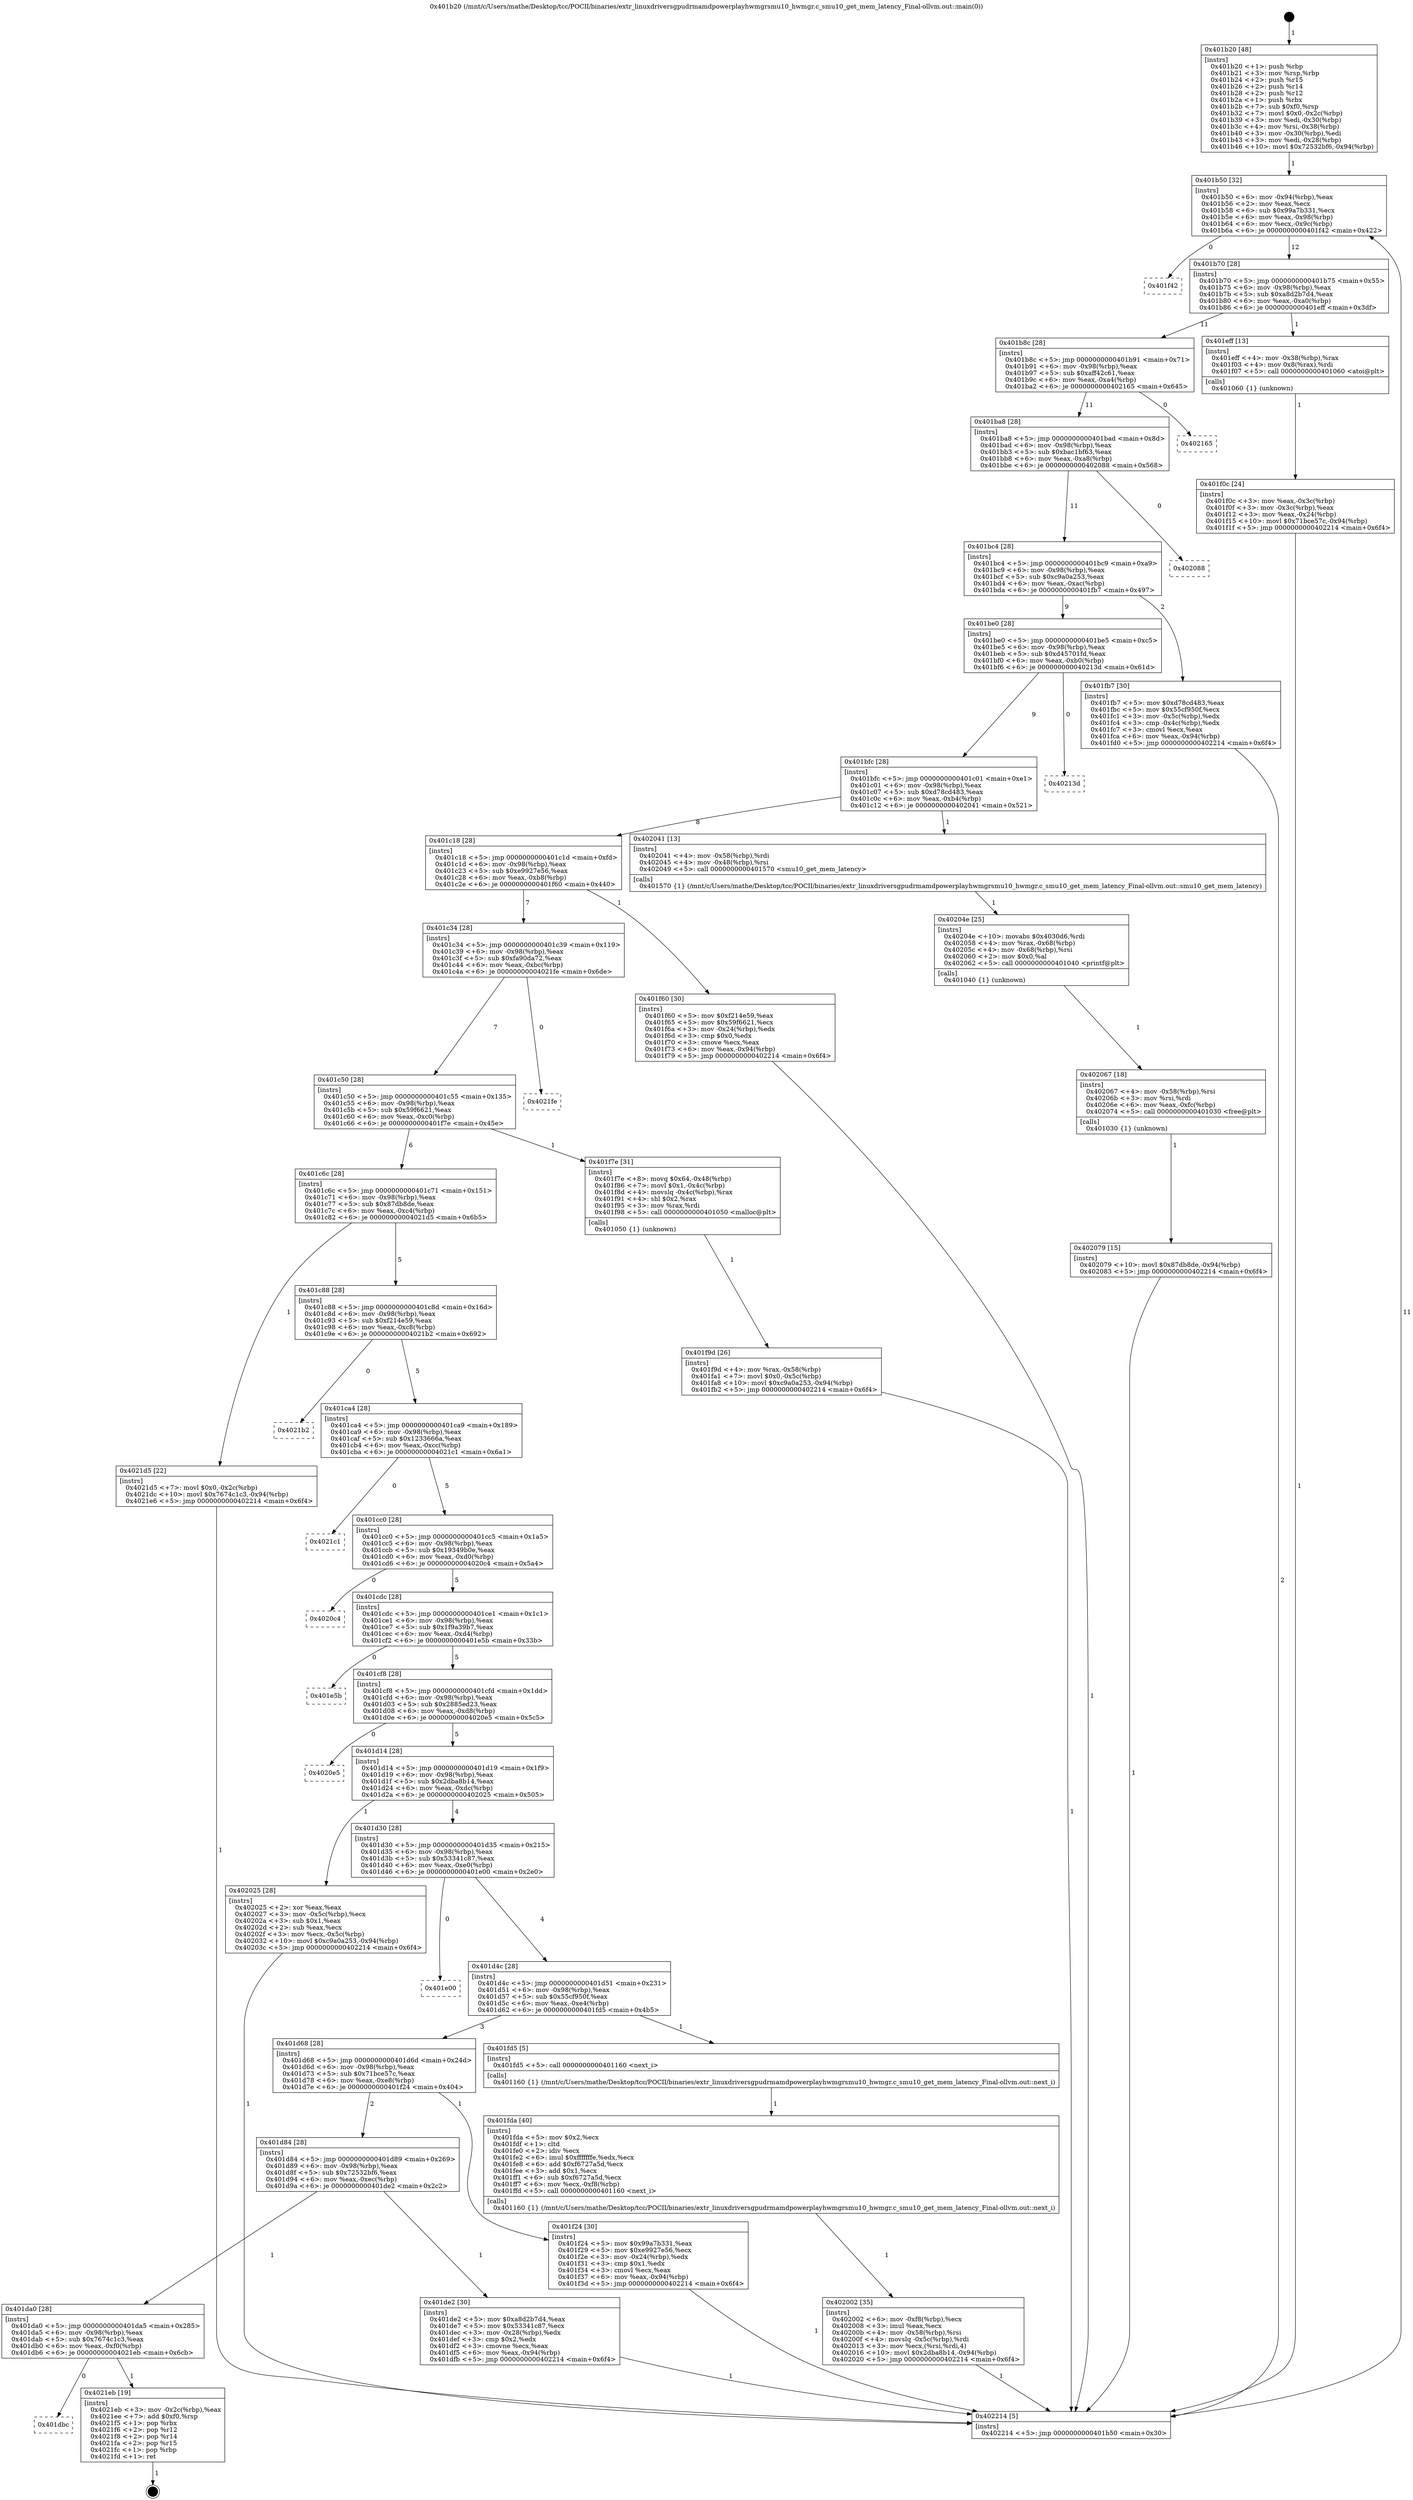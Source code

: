 digraph "0x401b20" {
  label = "0x401b20 (/mnt/c/Users/mathe/Desktop/tcc/POCII/binaries/extr_linuxdriversgpudrmamdpowerplayhwmgrsmu10_hwmgr.c_smu10_get_mem_latency_Final-ollvm.out::main(0))"
  labelloc = "t"
  node[shape=record]

  Entry [label="",width=0.3,height=0.3,shape=circle,fillcolor=black,style=filled]
  "0x401b50" [label="{
     0x401b50 [32]\l
     | [instrs]\l
     &nbsp;&nbsp;0x401b50 \<+6\>: mov -0x94(%rbp),%eax\l
     &nbsp;&nbsp;0x401b56 \<+2\>: mov %eax,%ecx\l
     &nbsp;&nbsp;0x401b58 \<+6\>: sub $0x99a7b331,%ecx\l
     &nbsp;&nbsp;0x401b5e \<+6\>: mov %eax,-0x98(%rbp)\l
     &nbsp;&nbsp;0x401b64 \<+6\>: mov %ecx,-0x9c(%rbp)\l
     &nbsp;&nbsp;0x401b6a \<+6\>: je 0000000000401f42 \<main+0x422\>\l
  }"]
  "0x401f42" [label="{
     0x401f42\l
  }", style=dashed]
  "0x401b70" [label="{
     0x401b70 [28]\l
     | [instrs]\l
     &nbsp;&nbsp;0x401b70 \<+5\>: jmp 0000000000401b75 \<main+0x55\>\l
     &nbsp;&nbsp;0x401b75 \<+6\>: mov -0x98(%rbp),%eax\l
     &nbsp;&nbsp;0x401b7b \<+5\>: sub $0xa8d2b7d4,%eax\l
     &nbsp;&nbsp;0x401b80 \<+6\>: mov %eax,-0xa0(%rbp)\l
     &nbsp;&nbsp;0x401b86 \<+6\>: je 0000000000401eff \<main+0x3df\>\l
  }"]
  Exit [label="",width=0.3,height=0.3,shape=circle,fillcolor=black,style=filled,peripheries=2]
  "0x401eff" [label="{
     0x401eff [13]\l
     | [instrs]\l
     &nbsp;&nbsp;0x401eff \<+4\>: mov -0x38(%rbp),%rax\l
     &nbsp;&nbsp;0x401f03 \<+4\>: mov 0x8(%rax),%rdi\l
     &nbsp;&nbsp;0x401f07 \<+5\>: call 0000000000401060 \<atoi@plt\>\l
     | [calls]\l
     &nbsp;&nbsp;0x401060 \{1\} (unknown)\l
  }"]
  "0x401b8c" [label="{
     0x401b8c [28]\l
     | [instrs]\l
     &nbsp;&nbsp;0x401b8c \<+5\>: jmp 0000000000401b91 \<main+0x71\>\l
     &nbsp;&nbsp;0x401b91 \<+6\>: mov -0x98(%rbp),%eax\l
     &nbsp;&nbsp;0x401b97 \<+5\>: sub $0xaff42c61,%eax\l
     &nbsp;&nbsp;0x401b9c \<+6\>: mov %eax,-0xa4(%rbp)\l
     &nbsp;&nbsp;0x401ba2 \<+6\>: je 0000000000402165 \<main+0x645\>\l
  }"]
  "0x401dbc" [label="{
     0x401dbc\l
  }", style=dashed]
  "0x402165" [label="{
     0x402165\l
  }", style=dashed]
  "0x401ba8" [label="{
     0x401ba8 [28]\l
     | [instrs]\l
     &nbsp;&nbsp;0x401ba8 \<+5\>: jmp 0000000000401bad \<main+0x8d\>\l
     &nbsp;&nbsp;0x401bad \<+6\>: mov -0x98(%rbp),%eax\l
     &nbsp;&nbsp;0x401bb3 \<+5\>: sub $0xbac1bf63,%eax\l
     &nbsp;&nbsp;0x401bb8 \<+6\>: mov %eax,-0xa8(%rbp)\l
     &nbsp;&nbsp;0x401bbe \<+6\>: je 0000000000402088 \<main+0x568\>\l
  }"]
  "0x4021eb" [label="{
     0x4021eb [19]\l
     | [instrs]\l
     &nbsp;&nbsp;0x4021eb \<+3\>: mov -0x2c(%rbp),%eax\l
     &nbsp;&nbsp;0x4021ee \<+7\>: add $0xf0,%rsp\l
     &nbsp;&nbsp;0x4021f5 \<+1\>: pop %rbx\l
     &nbsp;&nbsp;0x4021f6 \<+2\>: pop %r12\l
     &nbsp;&nbsp;0x4021f8 \<+2\>: pop %r14\l
     &nbsp;&nbsp;0x4021fa \<+2\>: pop %r15\l
     &nbsp;&nbsp;0x4021fc \<+1\>: pop %rbp\l
     &nbsp;&nbsp;0x4021fd \<+1\>: ret\l
  }"]
  "0x402088" [label="{
     0x402088\l
  }", style=dashed]
  "0x401bc4" [label="{
     0x401bc4 [28]\l
     | [instrs]\l
     &nbsp;&nbsp;0x401bc4 \<+5\>: jmp 0000000000401bc9 \<main+0xa9\>\l
     &nbsp;&nbsp;0x401bc9 \<+6\>: mov -0x98(%rbp),%eax\l
     &nbsp;&nbsp;0x401bcf \<+5\>: sub $0xc9a0a253,%eax\l
     &nbsp;&nbsp;0x401bd4 \<+6\>: mov %eax,-0xac(%rbp)\l
     &nbsp;&nbsp;0x401bda \<+6\>: je 0000000000401fb7 \<main+0x497\>\l
  }"]
  "0x402079" [label="{
     0x402079 [15]\l
     | [instrs]\l
     &nbsp;&nbsp;0x402079 \<+10\>: movl $0x87db8de,-0x94(%rbp)\l
     &nbsp;&nbsp;0x402083 \<+5\>: jmp 0000000000402214 \<main+0x6f4\>\l
  }"]
  "0x401fb7" [label="{
     0x401fb7 [30]\l
     | [instrs]\l
     &nbsp;&nbsp;0x401fb7 \<+5\>: mov $0xd78cd483,%eax\l
     &nbsp;&nbsp;0x401fbc \<+5\>: mov $0x55cf950f,%ecx\l
     &nbsp;&nbsp;0x401fc1 \<+3\>: mov -0x5c(%rbp),%edx\l
     &nbsp;&nbsp;0x401fc4 \<+3\>: cmp -0x4c(%rbp),%edx\l
     &nbsp;&nbsp;0x401fc7 \<+3\>: cmovl %ecx,%eax\l
     &nbsp;&nbsp;0x401fca \<+6\>: mov %eax,-0x94(%rbp)\l
     &nbsp;&nbsp;0x401fd0 \<+5\>: jmp 0000000000402214 \<main+0x6f4\>\l
  }"]
  "0x401be0" [label="{
     0x401be0 [28]\l
     | [instrs]\l
     &nbsp;&nbsp;0x401be0 \<+5\>: jmp 0000000000401be5 \<main+0xc5\>\l
     &nbsp;&nbsp;0x401be5 \<+6\>: mov -0x98(%rbp),%eax\l
     &nbsp;&nbsp;0x401beb \<+5\>: sub $0xd45701fd,%eax\l
     &nbsp;&nbsp;0x401bf0 \<+6\>: mov %eax,-0xb0(%rbp)\l
     &nbsp;&nbsp;0x401bf6 \<+6\>: je 000000000040213d \<main+0x61d\>\l
  }"]
  "0x402067" [label="{
     0x402067 [18]\l
     | [instrs]\l
     &nbsp;&nbsp;0x402067 \<+4\>: mov -0x58(%rbp),%rsi\l
     &nbsp;&nbsp;0x40206b \<+3\>: mov %rsi,%rdi\l
     &nbsp;&nbsp;0x40206e \<+6\>: mov %eax,-0xfc(%rbp)\l
     &nbsp;&nbsp;0x402074 \<+5\>: call 0000000000401030 \<free@plt\>\l
     | [calls]\l
     &nbsp;&nbsp;0x401030 \{1\} (unknown)\l
  }"]
  "0x40213d" [label="{
     0x40213d\l
  }", style=dashed]
  "0x401bfc" [label="{
     0x401bfc [28]\l
     | [instrs]\l
     &nbsp;&nbsp;0x401bfc \<+5\>: jmp 0000000000401c01 \<main+0xe1\>\l
     &nbsp;&nbsp;0x401c01 \<+6\>: mov -0x98(%rbp),%eax\l
     &nbsp;&nbsp;0x401c07 \<+5\>: sub $0xd78cd483,%eax\l
     &nbsp;&nbsp;0x401c0c \<+6\>: mov %eax,-0xb4(%rbp)\l
     &nbsp;&nbsp;0x401c12 \<+6\>: je 0000000000402041 \<main+0x521\>\l
  }"]
  "0x40204e" [label="{
     0x40204e [25]\l
     | [instrs]\l
     &nbsp;&nbsp;0x40204e \<+10\>: movabs $0x4030d6,%rdi\l
     &nbsp;&nbsp;0x402058 \<+4\>: mov %rax,-0x68(%rbp)\l
     &nbsp;&nbsp;0x40205c \<+4\>: mov -0x68(%rbp),%rsi\l
     &nbsp;&nbsp;0x402060 \<+2\>: mov $0x0,%al\l
     &nbsp;&nbsp;0x402062 \<+5\>: call 0000000000401040 \<printf@plt\>\l
     | [calls]\l
     &nbsp;&nbsp;0x401040 \{1\} (unknown)\l
  }"]
  "0x402041" [label="{
     0x402041 [13]\l
     | [instrs]\l
     &nbsp;&nbsp;0x402041 \<+4\>: mov -0x58(%rbp),%rdi\l
     &nbsp;&nbsp;0x402045 \<+4\>: mov -0x48(%rbp),%rsi\l
     &nbsp;&nbsp;0x402049 \<+5\>: call 0000000000401570 \<smu10_get_mem_latency\>\l
     | [calls]\l
     &nbsp;&nbsp;0x401570 \{1\} (/mnt/c/Users/mathe/Desktop/tcc/POCII/binaries/extr_linuxdriversgpudrmamdpowerplayhwmgrsmu10_hwmgr.c_smu10_get_mem_latency_Final-ollvm.out::smu10_get_mem_latency)\l
  }"]
  "0x401c18" [label="{
     0x401c18 [28]\l
     | [instrs]\l
     &nbsp;&nbsp;0x401c18 \<+5\>: jmp 0000000000401c1d \<main+0xfd\>\l
     &nbsp;&nbsp;0x401c1d \<+6\>: mov -0x98(%rbp),%eax\l
     &nbsp;&nbsp;0x401c23 \<+5\>: sub $0xe9927e56,%eax\l
     &nbsp;&nbsp;0x401c28 \<+6\>: mov %eax,-0xb8(%rbp)\l
     &nbsp;&nbsp;0x401c2e \<+6\>: je 0000000000401f60 \<main+0x440\>\l
  }"]
  "0x402002" [label="{
     0x402002 [35]\l
     | [instrs]\l
     &nbsp;&nbsp;0x402002 \<+6\>: mov -0xf8(%rbp),%ecx\l
     &nbsp;&nbsp;0x402008 \<+3\>: imul %eax,%ecx\l
     &nbsp;&nbsp;0x40200b \<+4\>: mov -0x58(%rbp),%rsi\l
     &nbsp;&nbsp;0x40200f \<+4\>: movslq -0x5c(%rbp),%rdi\l
     &nbsp;&nbsp;0x402013 \<+3\>: mov %ecx,(%rsi,%rdi,4)\l
     &nbsp;&nbsp;0x402016 \<+10\>: movl $0x2dba8b14,-0x94(%rbp)\l
     &nbsp;&nbsp;0x402020 \<+5\>: jmp 0000000000402214 \<main+0x6f4\>\l
  }"]
  "0x401f60" [label="{
     0x401f60 [30]\l
     | [instrs]\l
     &nbsp;&nbsp;0x401f60 \<+5\>: mov $0xf214e59,%eax\l
     &nbsp;&nbsp;0x401f65 \<+5\>: mov $0x59f6621,%ecx\l
     &nbsp;&nbsp;0x401f6a \<+3\>: mov -0x24(%rbp),%edx\l
     &nbsp;&nbsp;0x401f6d \<+3\>: cmp $0x0,%edx\l
     &nbsp;&nbsp;0x401f70 \<+3\>: cmove %ecx,%eax\l
     &nbsp;&nbsp;0x401f73 \<+6\>: mov %eax,-0x94(%rbp)\l
     &nbsp;&nbsp;0x401f79 \<+5\>: jmp 0000000000402214 \<main+0x6f4\>\l
  }"]
  "0x401c34" [label="{
     0x401c34 [28]\l
     | [instrs]\l
     &nbsp;&nbsp;0x401c34 \<+5\>: jmp 0000000000401c39 \<main+0x119\>\l
     &nbsp;&nbsp;0x401c39 \<+6\>: mov -0x98(%rbp),%eax\l
     &nbsp;&nbsp;0x401c3f \<+5\>: sub $0xfa90da72,%eax\l
     &nbsp;&nbsp;0x401c44 \<+6\>: mov %eax,-0xbc(%rbp)\l
     &nbsp;&nbsp;0x401c4a \<+6\>: je 00000000004021fe \<main+0x6de\>\l
  }"]
  "0x401fda" [label="{
     0x401fda [40]\l
     | [instrs]\l
     &nbsp;&nbsp;0x401fda \<+5\>: mov $0x2,%ecx\l
     &nbsp;&nbsp;0x401fdf \<+1\>: cltd\l
     &nbsp;&nbsp;0x401fe0 \<+2\>: idiv %ecx\l
     &nbsp;&nbsp;0x401fe2 \<+6\>: imul $0xfffffffe,%edx,%ecx\l
     &nbsp;&nbsp;0x401fe8 \<+6\>: add $0xf6727a5d,%ecx\l
     &nbsp;&nbsp;0x401fee \<+3\>: add $0x1,%ecx\l
     &nbsp;&nbsp;0x401ff1 \<+6\>: sub $0xf6727a5d,%ecx\l
     &nbsp;&nbsp;0x401ff7 \<+6\>: mov %ecx,-0xf8(%rbp)\l
     &nbsp;&nbsp;0x401ffd \<+5\>: call 0000000000401160 \<next_i\>\l
     | [calls]\l
     &nbsp;&nbsp;0x401160 \{1\} (/mnt/c/Users/mathe/Desktop/tcc/POCII/binaries/extr_linuxdriversgpudrmamdpowerplayhwmgrsmu10_hwmgr.c_smu10_get_mem_latency_Final-ollvm.out::next_i)\l
  }"]
  "0x4021fe" [label="{
     0x4021fe\l
  }", style=dashed]
  "0x401c50" [label="{
     0x401c50 [28]\l
     | [instrs]\l
     &nbsp;&nbsp;0x401c50 \<+5\>: jmp 0000000000401c55 \<main+0x135\>\l
     &nbsp;&nbsp;0x401c55 \<+6\>: mov -0x98(%rbp),%eax\l
     &nbsp;&nbsp;0x401c5b \<+5\>: sub $0x59f6621,%eax\l
     &nbsp;&nbsp;0x401c60 \<+6\>: mov %eax,-0xc0(%rbp)\l
     &nbsp;&nbsp;0x401c66 \<+6\>: je 0000000000401f7e \<main+0x45e\>\l
  }"]
  "0x401f9d" [label="{
     0x401f9d [26]\l
     | [instrs]\l
     &nbsp;&nbsp;0x401f9d \<+4\>: mov %rax,-0x58(%rbp)\l
     &nbsp;&nbsp;0x401fa1 \<+7\>: movl $0x0,-0x5c(%rbp)\l
     &nbsp;&nbsp;0x401fa8 \<+10\>: movl $0xc9a0a253,-0x94(%rbp)\l
     &nbsp;&nbsp;0x401fb2 \<+5\>: jmp 0000000000402214 \<main+0x6f4\>\l
  }"]
  "0x401f7e" [label="{
     0x401f7e [31]\l
     | [instrs]\l
     &nbsp;&nbsp;0x401f7e \<+8\>: movq $0x64,-0x48(%rbp)\l
     &nbsp;&nbsp;0x401f86 \<+7\>: movl $0x1,-0x4c(%rbp)\l
     &nbsp;&nbsp;0x401f8d \<+4\>: movslq -0x4c(%rbp),%rax\l
     &nbsp;&nbsp;0x401f91 \<+4\>: shl $0x2,%rax\l
     &nbsp;&nbsp;0x401f95 \<+3\>: mov %rax,%rdi\l
     &nbsp;&nbsp;0x401f98 \<+5\>: call 0000000000401050 \<malloc@plt\>\l
     | [calls]\l
     &nbsp;&nbsp;0x401050 \{1\} (unknown)\l
  }"]
  "0x401c6c" [label="{
     0x401c6c [28]\l
     | [instrs]\l
     &nbsp;&nbsp;0x401c6c \<+5\>: jmp 0000000000401c71 \<main+0x151\>\l
     &nbsp;&nbsp;0x401c71 \<+6\>: mov -0x98(%rbp),%eax\l
     &nbsp;&nbsp;0x401c77 \<+5\>: sub $0x87db8de,%eax\l
     &nbsp;&nbsp;0x401c7c \<+6\>: mov %eax,-0xc4(%rbp)\l
     &nbsp;&nbsp;0x401c82 \<+6\>: je 00000000004021d5 \<main+0x6b5\>\l
  }"]
  "0x401f0c" [label="{
     0x401f0c [24]\l
     | [instrs]\l
     &nbsp;&nbsp;0x401f0c \<+3\>: mov %eax,-0x3c(%rbp)\l
     &nbsp;&nbsp;0x401f0f \<+3\>: mov -0x3c(%rbp),%eax\l
     &nbsp;&nbsp;0x401f12 \<+3\>: mov %eax,-0x24(%rbp)\l
     &nbsp;&nbsp;0x401f15 \<+10\>: movl $0x71bce57c,-0x94(%rbp)\l
     &nbsp;&nbsp;0x401f1f \<+5\>: jmp 0000000000402214 \<main+0x6f4\>\l
  }"]
  "0x4021d5" [label="{
     0x4021d5 [22]\l
     | [instrs]\l
     &nbsp;&nbsp;0x4021d5 \<+7\>: movl $0x0,-0x2c(%rbp)\l
     &nbsp;&nbsp;0x4021dc \<+10\>: movl $0x7674c1c3,-0x94(%rbp)\l
     &nbsp;&nbsp;0x4021e6 \<+5\>: jmp 0000000000402214 \<main+0x6f4\>\l
  }"]
  "0x401c88" [label="{
     0x401c88 [28]\l
     | [instrs]\l
     &nbsp;&nbsp;0x401c88 \<+5\>: jmp 0000000000401c8d \<main+0x16d\>\l
     &nbsp;&nbsp;0x401c8d \<+6\>: mov -0x98(%rbp),%eax\l
     &nbsp;&nbsp;0x401c93 \<+5\>: sub $0xf214e59,%eax\l
     &nbsp;&nbsp;0x401c98 \<+6\>: mov %eax,-0xc8(%rbp)\l
     &nbsp;&nbsp;0x401c9e \<+6\>: je 00000000004021b2 \<main+0x692\>\l
  }"]
  "0x401b20" [label="{
     0x401b20 [48]\l
     | [instrs]\l
     &nbsp;&nbsp;0x401b20 \<+1\>: push %rbp\l
     &nbsp;&nbsp;0x401b21 \<+3\>: mov %rsp,%rbp\l
     &nbsp;&nbsp;0x401b24 \<+2\>: push %r15\l
     &nbsp;&nbsp;0x401b26 \<+2\>: push %r14\l
     &nbsp;&nbsp;0x401b28 \<+2\>: push %r12\l
     &nbsp;&nbsp;0x401b2a \<+1\>: push %rbx\l
     &nbsp;&nbsp;0x401b2b \<+7\>: sub $0xf0,%rsp\l
     &nbsp;&nbsp;0x401b32 \<+7\>: movl $0x0,-0x2c(%rbp)\l
     &nbsp;&nbsp;0x401b39 \<+3\>: mov %edi,-0x30(%rbp)\l
     &nbsp;&nbsp;0x401b3c \<+4\>: mov %rsi,-0x38(%rbp)\l
     &nbsp;&nbsp;0x401b40 \<+3\>: mov -0x30(%rbp),%edi\l
     &nbsp;&nbsp;0x401b43 \<+3\>: mov %edi,-0x28(%rbp)\l
     &nbsp;&nbsp;0x401b46 \<+10\>: movl $0x72532bf6,-0x94(%rbp)\l
  }"]
  "0x4021b2" [label="{
     0x4021b2\l
  }", style=dashed]
  "0x401ca4" [label="{
     0x401ca4 [28]\l
     | [instrs]\l
     &nbsp;&nbsp;0x401ca4 \<+5\>: jmp 0000000000401ca9 \<main+0x189\>\l
     &nbsp;&nbsp;0x401ca9 \<+6\>: mov -0x98(%rbp),%eax\l
     &nbsp;&nbsp;0x401caf \<+5\>: sub $0x1233666a,%eax\l
     &nbsp;&nbsp;0x401cb4 \<+6\>: mov %eax,-0xcc(%rbp)\l
     &nbsp;&nbsp;0x401cba \<+6\>: je 00000000004021c1 \<main+0x6a1\>\l
  }"]
  "0x402214" [label="{
     0x402214 [5]\l
     | [instrs]\l
     &nbsp;&nbsp;0x402214 \<+5\>: jmp 0000000000401b50 \<main+0x30\>\l
  }"]
  "0x4021c1" [label="{
     0x4021c1\l
  }", style=dashed]
  "0x401cc0" [label="{
     0x401cc0 [28]\l
     | [instrs]\l
     &nbsp;&nbsp;0x401cc0 \<+5\>: jmp 0000000000401cc5 \<main+0x1a5\>\l
     &nbsp;&nbsp;0x401cc5 \<+6\>: mov -0x98(%rbp),%eax\l
     &nbsp;&nbsp;0x401ccb \<+5\>: sub $0x19349b0e,%eax\l
     &nbsp;&nbsp;0x401cd0 \<+6\>: mov %eax,-0xd0(%rbp)\l
     &nbsp;&nbsp;0x401cd6 \<+6\>: je 00000000004020c4 \<main+0x5a4\>\l
  }"]
  "0x401da0" [label="{
     0x401da0 [28]\l
     | [instrs]\l
     &nbsp;&nbsp;0x401da0 \<+5\>: jmp 0000000000401da5 \<main+0x285\>\l
     &nbsp;&nbsp;0x401da5 \<+6\>: mov -0x98(%rbp),%eax\l
     &nbsp;&nbsp;0x401dab \<+5\>: sub $0x7674c1c3,%eax\l
     &nbsp;&nbsp;0x401db0 \<+6\>: mov %eax,-0xf0(%rbp)\l
     &nbsp;&nbsp;0x401db6 \<+6\>: je 00000000004021eb \<main+0x6cb\>\l
  }"]
  "0x4020c4" [label="{
     0x4020c4\l
  }", style=dashed]
  "0x401cdc" [label="{
     0x401cdc [28]\l
     | [instrs]\l
     &nbsp;&nbsp;0x401cdc \<+5\>: jmp 0000000000401ce1 \<main+0x1c1\>\l
     &nbsp;&nbsp;0x401ce1 \<+6\>: mov -0x98(%rbp),%eax\l
     &nbsp;&nbsp;0x401ce7 \<+5\>: sub $0x1f9a39b7,%eax\l
     &nbsp;&nbsp;0x401cec \<+6\>: mov %eax,-0xd4(%rbp)\l
     &nbsp;&nbsp;0x401cf2 \<+6\>: je 0000000000401e5b \<main+0x33b\>\l
  }"]
  "0x401de2" [label="{
     0x401de2 [30]\l
     | [instrs]\l
     &nbsp;&nbsp;0x401de2 \<+5\>: mov $0xa8d2b7d4,%eax\l
     &nbsp;&nbsp;0x401de7 \<+5\>: mov $0x53341c87,%ecx\l
     &nbsp;&nbsp;0x401dec \<+3\>: mov -0x28(%rbp),%edx\l
     &nbsp;&nbsp;0x401def \<+3\>: cmp $0x2,%edx\l
     &nbsp;&nbsp;0x401df2 \<+3\>: cmovne %ecx,%eax\l
     &nbsp;&nbsp;0x401df5 \<+6\>: mov %eax,-0x94(%rbp)\l
     &nbsp;&nbsp;0x401dfb \<+5\>: jmp 0000000000402214 \<main+0x6f4\>\l
  }"]
  "0x401e5b" [label="{
     0x401e5b\l
  }", style=dashed]
  "0x401cf8" [label="{
     0x401cf8 [28]\l
     | [instrs]\l
     &nbsp;&nbsp;0x401cf8 \<+5\>: jmp 0000000000401cfd \<main+0x1dd\>\l
     &nbsp;&nbsp;0x401cfd \<+6\>: mov -0x98(%rbp),%eax\l
     &nbsp;&nbsp;0x401d03 \<+5\>: sub $0x2885ed23,%eax\l
     &nbsp;&nbsp;0x401d08 \<+6\>: mov %eax,-0xd8(%rbp)\l
     &nbsp;&nbsp;0x401d0e \<+6\>: je 00000000004020e5 \<main+0x5c5\>\l
  }"]
  "0x401d84" [label="{
     0x401d84 [28]\l
     | [instrs]\l
     &nbsp;&nbsp;0x401d84 \<+5\>: jmp 0000000000401d89 \<main+0x269\>\l
     &nbsp;&nbsp;0x401d89 \<+6\>: mov -0x98(%rbp),%eax\l
     &nbsp;&nbsp;0x401d8f \<+5\>: sub $0x72532bf6,%eax\l
     &nbsp;&nbsp;0x401d94 \<+6\>: mov %eax,-0xec(%rbp)\l
     &nbsp;&nbsp;0x401d9a \<+6\>: je 0000000000401de2 \<main+0x2c2\>\l
  }"]
  "0x4020e5" [label="{
     0x4020e5\l
  }", style=dashed]
  "0x401d14" [label="{
     0x401d14 [28]\l
     | [instrs]\l
     &nbsp;&nbsp;0x401d14 \<+5\>: jmp 0000000000401d19 \<main+0x1f9\>\l
     &nbsp;&nbsp;0x401d19 \<+6\>: mov -0x98(%rbp),%eax\l
     &nbsp;&nbsp;0x401d1f \<+5\>: sub $0x2dba8b14,%eax\l
     &nbsp;&nbsp;0x401d24 \<+6\>: mov %eax,-0xdc(%rbp)\l
     &nbsp;&nbsp;0x401d2a \<+6\>: je 0000000000402025 \<main+0x505\>\l
  }"]
  "0x401f24" [label="{
     0x401f24 [30]\l
     | [instrs]\l
     &nbsp;&nbsp;0x401f24 \<+5\>: mov $0x99a7b331,%eax\l
     &nbsp;&nbsp;0x401f29 \<+5\>: mov $0xe9927e56,%ecx\l
     &nbsp;&nbsp;0x401f2e \<+3\>: mov -0x24(%rbp),%edx\l
     &nbsp;&nbsp;0x401f31 \<+3\>: cmp $0x1,%edx\l
     &nbsp;&nbsp;0x401f34 \<+3\>: cmovl %ecx,%eax\l
     &nbsp;&nbsp;0x401f37 \<+6\>: mov %eax,-0x94(%rbp)\l
     &nbsp;&nbsp;0x401f3d \<+5\>: jmp 0000000000402214 \<main+0x6f4\>\l
  }"]
  "0x402025" [label="{
     0x402025 [28]\l
     | [instrs]\l
     &nbsp;&nbsp;0x402025 \<+2\>: xor %eax,%eax\l
     &nbsp;&nbsp;0x402027 \<+3\>: mov -0x5c(%rbp),%ecx\l
     &nbsp;&nbsp;0x40202a \<+3\>: sub $0x1,%eax\l
     &nbsp;&nbsp;0x40202d \<+2\>: sub %eax,%ecx\l
     &nbsp;&nbsp;0x40202f \<+3\>: mov %ecx,-0x5c(%rbp)\l
     &nbsp;&nbsp;0x402032 \<+10\>: movl $0xc9a0a253,-0x94(%rbp)\l
     &nbsp;&nbsp;0x40203c \<+5\>: jmp 0000000000402214 \<main+0x6f4\>\l
  }"]
  "0x401d30" [label="{
     0x401d30 [28]\l
     | [instrs]\l
     &nbsp;&nbsp;0x401d30 \<+5\>: jmp 0000000000401d35 \<main+0x215\>\l
     &nbsp;&nbsp;0x401d35 \<+6\>: mov -0x98(%rbp),%eax\l
     &nbsp;&nbsp;0x401d3b \<+5\>: sub $0x53341c87,%eax\l
     &nbsp;&nbsp;0x401d40 \<+6\>: mov %eax,-0xe0(%rbp)\l
     &nbsp;&nbsp;0x401d46 \<+6\>: je 0000000000401e00 \<main+0x2e0\>\l
  }"]
  "0x401d68" [label="{
     0x401d68 [28]\l
     | [instrs]\l
     &nbsp;&nbsp;0x401d68 \<+5\>: jmp 0000000000401d6d \<main+0x24d\>\l
     &nbsp;&nbsp;0x401d6d \<+6\>: mov -0x98(%rbp),%eax\l
     &nbsp;&nbsp;0x401d73 \<+5\>: sub $0x71bce57c,%eax\l
     &nbsp;&nbsp;0x401d78 \<+6\>: mov %eax,-0xe8(%rbp)\l
     &nbsp;&nbsp;0x401d7e \<+6\>: je 0000000000401f24 \<main+0x404\>\l
  }"]
  "0x401e00" [label="{
     0x401e00\l
  }", style=dashed]
  "0x401d4c" [label="{
     0x401d4c [28]\l
     | [instrs]\l
     &nbsp;&nbsp;0x401d4c \<+5\>: jmp 0000000000401d51 \<main+0x231\>\l
     &nbsp;&nbsp;0x401d51 \<+6\>: mov -0x98(%rbp),%eax\l
     &nbsp;&nbsp;0x401d57 \<+5\>: sub $0x55cf950f,%eax\l
     &nbsp;&nbsp;0x401d5c \<+6\>: mov %eax,-0xe4(%rbp)\l
     &nbsp;&nbsp;0x401d62 \<+6\>: je 0000000000401fd5 \<main+0x4b5\>\l
  }"]
  "0x401fd5" [label="{
     0x401fd5 [5]\l
     | [instrs]\l
     &nbsp;&nbsp;0x401fd5 \<+5\>: call 0000000000401160 \<next_i\>\l
     | [calls]\l
     &nbsp;&nbsp;0x401160 \{1\} (/mnt/c/Users/mathe/Desktop/tcc/POCII/binaries/extr_linuxdriversgpudrmamdpowerplayhwmgrsmu10_hwmgr.c_smu10_get_mem_latency_Final-ollvm.out::next_i)\l
  }"]
  Entry -> "0x401b20" [label=" 1"]
  "0x401b50" -> "0x401f42" [label=" 0"]
  "0x401b50" -> "0x401b70" [label=" 12"]
  "0x4021eb" -> Exit [label=" 1"]
  "0x401b70" -> "0x401eff" [label=" 1"]
  "0x401b70" -> "0x401b8c" [label=" 11"]
  "0x401da0" -> "0x401dbc" [label=" 0"]
  "0x401b8c" -> "0x402165" [label=" 0"]
  "0x401b8c" -> "0x401ba8" [label=" 11"]
  "0x401da0" -> "0x4021eb" [label=" 1"]
  "0x401ba8" -> "0x402088" [label=" 0"]
  "0x401ba8" -> "0x401bc4" [label=" 11"]
  "0x4021d5" -> "0x402214" [label=" 1"]
  "0x401bc4" -> "0x401fb7" [label=" 2"]
  "0x401bc4" -> "0x401be0" [label=" 9"]
  "0x402079" -> "0x402214" [label=" 1"]
  "0x401be0" -> "0x40213d" [label=" 0"]
  "0x401be0" -> "0x401bfc" [label=" 9"]
  "0x402067" -> "0x402079" [label=" 1"]
  "0x401bfc" -> "0x402041" [label=" 1"]
  "0x401bfc" -> "0x401c18" [label=" 8"]
  "0x40204e" -> "0x402067" [label=" 1"]
  "0x401c18" -> "0x401f60" [label=" 1"]
  "0x401c18" -> "0x401c34" [label=" 7"]
  "0x402041" -> "0x40204e" [label=" 1"]
  "0x401c34" -> "0x4021fe" [label=" 0"]
  "0x401c34" -> "0x401c50" [label=" 7"]
  "0x402025" -> "0x402214" [label=" 1"]
  "0x401c50" -> "0x401f7e" [label=" 1"]
  "0x401c50" -> "0x401c6c" [label=" 6"]
  "0x402002" -> "0x402214" [label=" 1"]
  "0x401c6c" -> "0x4021d5" [label=" 1"]
  "0x401c6c" -> "0x401c88" [label=" 5"]
  "0x401fda" -> "0x402002" [label=" 1"]
  "0x401c88" -> "0x4021b2" [label=" 0"]
  "0x401c88" -> "0x401ca4" [label=" 5"]
  "0x401fd5" -> "0x401fda" [label=" 1"]
  "0x401ca4" -> "0x4021c1" [label=" 0"]
  "0x401ca4" -> "0x401cc0" [label=" 5"]
  "0x401fb7" -> "0x402214" [label=" 2"]
  "0x401cc0" -> "0x4020c4" [label=" 0"]
  "0x401cc0" -> "0x401cdc" [label=" 5"]
  "0x401f9d" -> "0x402214" [label=" 1"]
  "0x401cdc" -> "0x401e5b" [label=" 0"]
  "0x401cdc" -> "0x401cf8" [label=" 5"]
  "0x401f7e" -> "0x401f9d" [label=" 1"]
  "0x401cf8" -> "0x4020e5" [label=" 0"]
  "0x401cf8" -> "0x401d14" [label=" 5"]
  "0x401f24" -> "0x402214" [label=" 1"]
  "0x401d14" -> "0x402025" [label=" 1"]
  "0x401d14" -> "0x401d30" [label=" 4"]
  "0x401f0c" -> "0x402214" [label=" 1"]
  "0x401d30" -> "0x401e00" [label=" 0"]
  "0x401d30" -> "0x401d4c" [label=" 4"]
  "0x402214" -> "0x401b50" [label=" 11"]
  "0x401d4c" -> "0x401fd5" [label=" 1"]
  "0x401d4c" -> "0x401d68" [label=" 3"]
  "0x401eff" -> "0x401f0c" [label=" 1"]
  "0x401d68" -> "0x401f24" [label=" 1"]
  "0x401d68" -> "0x401d84" [label=" 2"]
  "0x401f60" -> "0x402214" [label=" 1"]
  "0x401d84" -> "0x401de2" [label=" 1"]
  "0x401d84" -> "0x401da0" [label=" 1"]
  "0x401de2" -> "0x402214" [label=" 1"]
  "0x401b20" -> "0x401b50" [label=" 1"]
}
